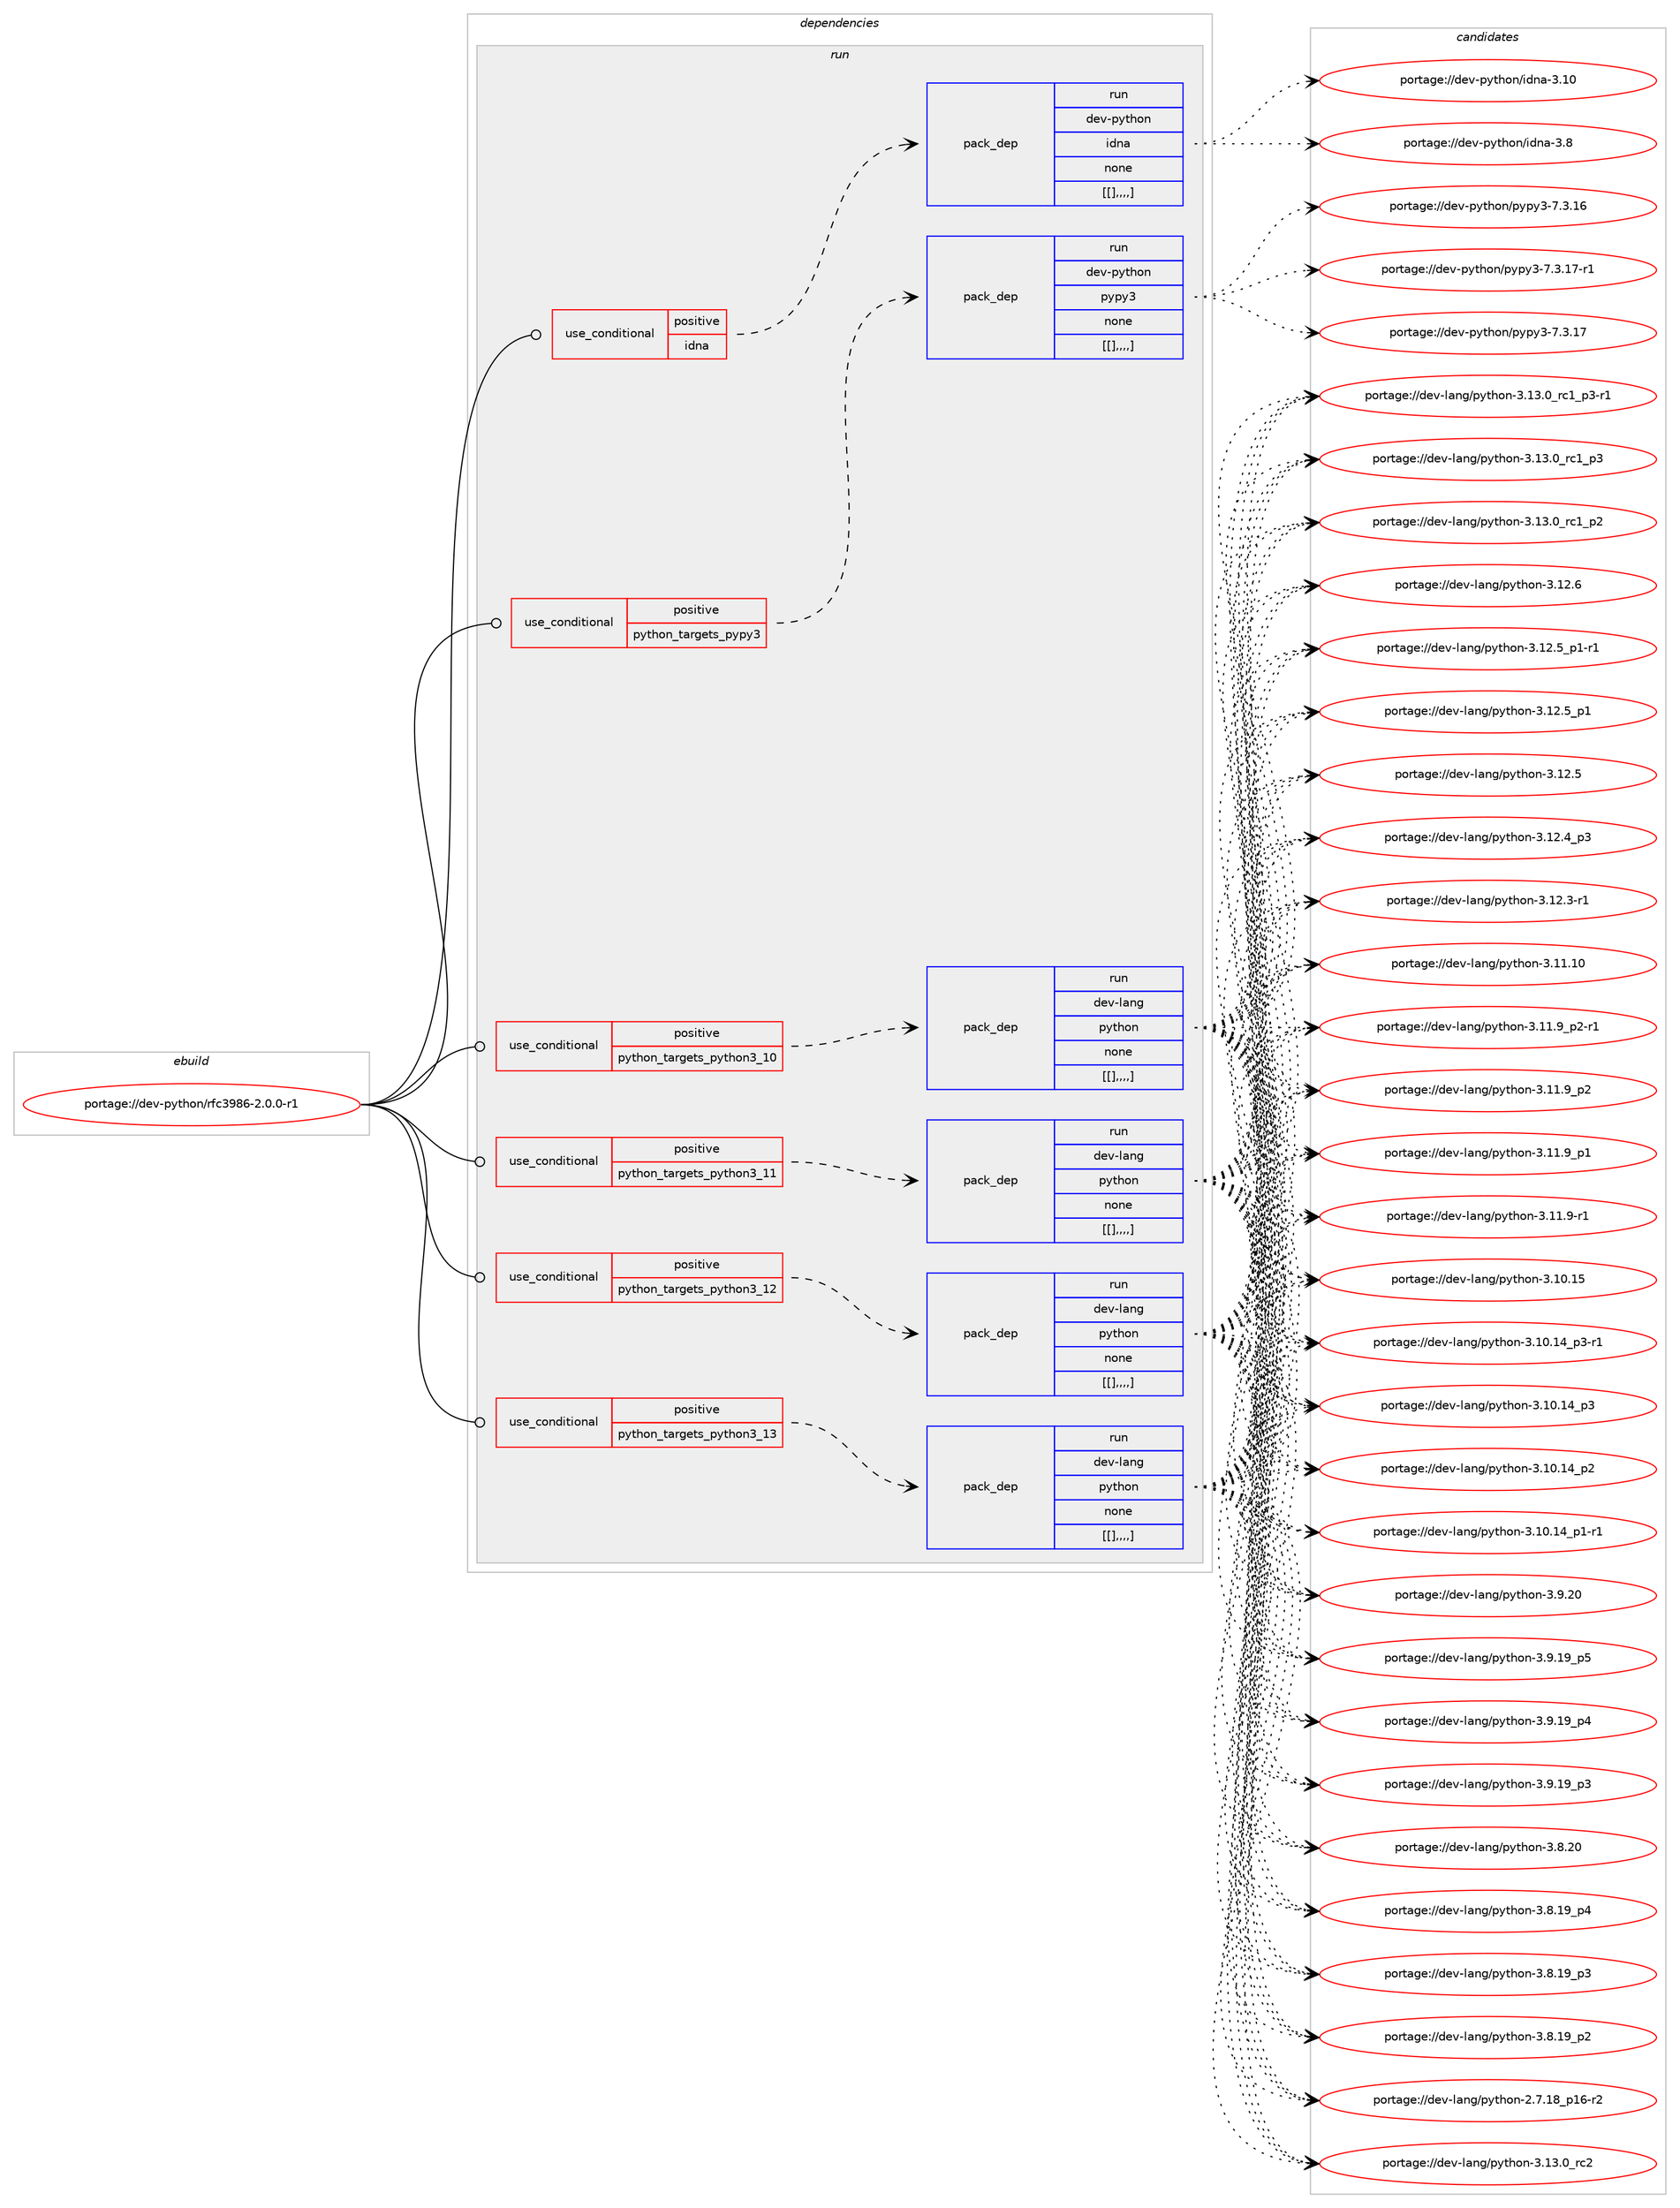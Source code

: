 digraph prolog {

# *************
# Graph options
# *************

newrank=true;
concentrate=true;
compound=true;
graph [rankdir=LR,fontname=Helvetica,fontsize=10,ranksep=1.5];#, ranksep=2.5, nodesep=0.2];
edge  [arrowhead=vee];
node  [fontname=Helvetica,fontsize=10];

# **********
# The ebuild
# **********

subgraph cluster_leftcol {
color=gray;
label=<<i>ebuild</i>>;
id [label="portage://dev-python/rfc3986-2.0.0-r1", color=red, width=4, href="../dev-python/rfc3986-2.0.0-r1.svg"];
}

# ****************
# The dependencies
# ****************

subgraph cluster_midcol {
color=gray;
label=<<i>dependencies</i>>;
subgraph cluster_compile {
fillcolor="#eeeeee";
style=filled;
label=<<i>compile</i>>;
}
subgraph cluster_compileandrun {
fillcolor="#eeeeee";
style=filled;
label=<<i>compile and run</i>>;
}
subgraph cluster_run {
fillcolor="#eeeeee";
style=filled;
label=<<i>run</i>>;
subgraph cond40155 {
dependency164366 [label=<<TABLE BORDER="0" CELLBORDER="1" CELLSPACING="0" CELLPADDING="4"><TR><TD ROWSPAN="3" CELLPADDING="10">use_conditional</TD></TR><TR><TD>positive</TD></TR><TR><TD>idna</TD></TR></TABLE>>, shape=none, color=red];
subgraph pack122950 {
dependency164367 [label=<<TABLE BORDER="0" CELLBORDER="1" CELLSPACING="0" CELLPADDING="4" WIDTH="220"><TR><TD ROWSPAN="6" CELLPADDING="30">pack_dep</TD></TR><TR><TD WIDTH="110">run</TD></TR><TR><TD>dev-python</TD></TR><TR><TD>idna</TD></TR><TR><TD>none</TD></TR><TR><TD>[[],,,,]</TD></TR></TABLE>>, shape=none, color=blue];
}
dependency164366:e -> dependency164367:w [weight=20,style="dashed",arrowhead="vee"];
}
id:e -> dependency164366:w [weight=20,style="solid",arrowhead="odot"];
subgraph cond40156 {
dependency164368 [label=<<TABLE BORDER="0" CELLBORDER="1" CELLSPACING="0" CELLPADDING="4"><TR><TD ROWSPAN="3" CELLPADDING="10">use_conditional</TD></TR><TR><TD>positive</TD></TR><TR><TD>python_targets_pypy3</TD></TR></TABLE>>, shape=none, color=red];
subgraph pack122951 {
dependency164369 [label=<<TABLE BORDER="0" CELLBORDER="1" CELLSPACING="0" CELLPADDING="4" WIDTH="220"><TR><TD ROWSPAN="6" CELLPADDING="30">pack_dep</TD></TR><TR><TD WIDTH="110">run</TD></TR><TR><TD>dev-python</TD></TR><TR><TD>pypy3</TD></TR><TR><TD>none</TD></TR><TR><TD>[[],,,,]</TD></TR></TABLE>>, shape=none, color=blue];
}
dependency164368:e -> dependency164369:w [weight=20,style="dashed",arrowhead="vee"];
}
id:e -> dependency164368:w [weight=20,style="solid",arrowhead="odot"];
subgraph cond40157 {
dependency164370 [label=<<TABLE BORDER="0" CELLBORDER="1" CELLSPACING="0" CELLPADDING="4"><TR><TD ROWSPAN="3" CELLPADDING="10">use_conditional</TD></TR><TR><TD>positive</TD></TR><TR><TD>python_targets_python3_10</TD></TR></TABLE>>, shape=none, color=red];
subgraph pack122952 {
dependency164371 [label=<<TABLE BORDER="0" CELLBORDER="1" CELLSPACING="0" CELLPADDING="4" WIDTH="220"><TR><TD ROWSPAN="6" CELLPADDING="30">pack_dep</TD></TR><TR><TD WIDTH="110">run</TD></TR><TR><TD>dev-lang</TD></TR><TR><TD>python</TD></TR><TR><TD>none</TD></TR><TR><TD>[[],,,,]</TD></TR></TABLE>>, shape=none, color=blue];
}
dependency164370:e -> dependency164371:w [weight=20,style="dashed",arrowhead="vee"];
}
id:e -> dependency164370:w [weight=20,style="solid",arrowhead="odot"];
subgraph cond40158 {
dependency164372 [label=<<TABLE BORDER="0" CELLBORDER="1" CELLSPACING="0" CELLPADDING="4"><TR><TD ROWSPAN="3" CELLPADDING="10">use_conditional</TD></TR><TR><TD>positive</TD></TR><TR><TD>python_targets_python3_11</TD></TR></TABLE>>, shape=none, color=red];
subgraph pack122953 {
dependency164373 [label=<<TABLE BORDER="0" CELLBORDER="1" CELLSPACING="0" CELLPADDING="4" WIDTH="220"><TR><TD ROWSPAN="6" CELLPADDING="30">pack_dep</TD></TR><TR><TD WIDTH="110">run</TD></TR><TR><TD>dev-lang</TD></TR><TR><TD>python</TD></TR><TR><TD>none</TD></TR><TR><TD>[[],,,,]</TD></TR></TABLE>>, shape=none, color=blue];
}
dependency164372:e -> dependency164373:w [weight=20,style="dashed",arrowhead="vee"];
}
id:e -> dependency164372:w [weight=20,style="solid",arrowhead="odot"];
subgraph cond40159 {
dependency164374 [label=<<TABLE BORDER="0" CELLBORDER="1" CELLSPACING="0" CELLPADDING="4"><TR><TD ROWSPAN="3" CELLPADDING="10">use_conditional</TD></TR><TR><TD>positive</TD></TR><TR><TD>python_targets_python3_12</TD></TR></TABLE>>, shape=none, color=red];
subgraph pack122954 {
dependency164375 [label=<<TABLE BORDER="0" CELLBORDER="1" CELLSPACING="0" CELLPADDING="4" WIDTH="220"><TR><TD ROWSPAN="6" CELLPADDING="30">pack_dep</TD></TR><TR><TD WIDTH="110">run</TD></TR><TR><TD>dev-lang</TD></TR><TR><TD>python</TD></TR><TR><TD>none</TD></TR><TR><TD>[[],,,,]</TD></TR></TABLE>>, shape=none, color=blue];
}
dependency164374:e -> dependency164375:w [weight=20,style="dashed",arrowhead="vee"];
}
id:e -> dependency164374:w [weight=20,style="solid",arrowhead="odot"];
subgraph cond40160 {
dependency164376 [label=<<TABLE BORDER="0" CELLBORDER="1" CELLSPACING="0" CELLPADDING="4"><TR><TD ROWSPAN="3" CELLPADDING="10">use_conditional</TD></TR><TR><TD>positive</TD></TR><TR><TD>python_targets_python3_13</TD></TR></TABLE>>, shape=none, color=red];
subgraph pack122955 {
dependency164377 [label=<<TABLE BORDER="0" CELLBORDER="1" CELLSPACING="0" CELLPADDING="4" WIDTH="220"><TR><TD ROWSPAN="6" CELLPADDING="30">pack_dep</TD></TR><TR><TD WIDTH="110">run</TD></TR><TR><TD>dev-lang</TD></TR><TR><TD>python</TD></TR><TR><TD>none</TD></TR><TR><TD>[[],,,,]</TD></TR></TABLE>>, shape=none, color=blue];
}
dependency164376:e -> dependency164377:w [weight=20,style="dashed",arrowhead="vee"];
}
id:e -> dependency164376:w [weight=20,style="solid",arrowhead="odot"];
}
}

# **************
# The candidates
# **************

subgraph cluster_choices {
rank=same;
color=gray;
label=<<i>candidates</i>>;

subgraph choice122950 {
color=black;
nodesep=1;
choice1001011184511212111610411111047105100110974551464948 [label="portage://dev-python/idna-3.10", color=red, width=4,href="../dev-python/idna-3.10.svg"];
choice10010111845112121116104111110471051001109745514656 [label="portage://dev-python/idna-3.8", color=red, width=4,href="../dev-python/idna-3.8.svg"];
dependency164367:e -> choice1001011184511212111610411111047105100110974551464948:w [style=dotted,weight="100"];
dependency164367:e -> choice10010111845112121116104111110471051001109745514656:w [style=dotted,weight="100"];
}
subgraph choice122951 {
color=black;
nodesep=1;
choice100101118451121211161041111104711212111212151455546514649554511449 [label="portage://dev-python/pypy3-7.3.17-r1", color=red, width=4,href="../dev-python/pypy3-7.3.17-r1.svg"];
choice10010111845112121116104111110471121211121215145554651464955 [label="portage://dev-python/pypy3-7.3.17", color=red, width=4,href="../dev-python/pypy3-7.3.17.svg"];
choice10010111845112121116104111110471121211121215145554651464954 [label="portage://dev-python/pypy3-7.3.16", color=red, width=4,href="../dev-python/pypy3-7.3.16.svg"];
dependency164369:e -> choice100101118451121211161041111104711212111212151455546514649554511449:w [style=dotted,weight="100"];
dependency164369:e -> choice10010111845112121116104111110471121211121215145554651464955:w [style=dotted,weight="100"];
dependency164369:e -> choice10010111845112121116104111110471121211121215145554651464954:w [style=dotted,weight="100"];
}
subgraph choice122952 {
color=black;
nodesep=1;
choice10010111845108971101034711212111610411111045514649514648951149950 [label="portage://dev-lang/python-3.13.0_rc2", color=red, width=4,href="../dev-lang/python-3.13.0_rc2.svg"];
choice1001011184510897110103471121211161041111104551464951464895114994995112514511449 [label="portage://dev-lang/python-3.13.0_rc1_p3-r1", color=red, width=4,href="../dev-lang/python-3.13.0_rc1_p3-r1.svg"];
choice100101118451089711010347112121116104111110455146495146489511499499511251 [label="portage://dev-lang/python-3.13.0_rc1_p3", color=red, width=4,href="../dev-lang/python-3.13.0_rc1_p3.svg"];
choice100101118451089711010347112121116104111110455146495146489511499499511250 [label="portage://dev-lang/python-3.13.0_rc1_p2", color=red, width=4,href="../dev-lang/python-3.13.0_rc1_p2.svg"];
choice10010111845108971101034711212111610411111045514649504654 [label="portage://dev-lang/python-3.12.6", color=red, width=4,href="../dev-lang/python-3.12.6.svg"];
choice1001011184510897110103471121211161041111104551464950465395112494511449 [label="portage://dev-lang/python-3.12.5_p1-r1", color=red, width=4,href="../dev-lang/python-3.12.5_p1-r1.svg"];
choice100101118451089711010347112121116104111110455146495046539511249 [label="portage://dev-lang/python-3.12.5_p1", color=red, width=4,href="../dev-lang/python-3.12.5_p1.svg"];
choice10010111845108971101034711212111610411111045514649504653 [label="portage://dev-lang/python-3.12.5", color=red, width=4,href="../dev-lang/python-3.12.5.svg"];
choice100101118451089711010347112121116104111110455146495046529511251 [label="portage://dev-lang/python-3.12.4_p3", color=red, width=4,href="../dev-lang/python-3.12.4_p3.svg"];
choice100101118451089711010347112121116104111110455146495046514511449 [label="portage://dev-lang/python-3.12.3-r1", color=red, width=4,href="../dev-lang/python-3.12.3-r1.svg"];
choice1001011184510897110103471121211161041111104551464949464948 [label="portage://dev-lang/python-3.11.10", color=red, width=4,href="../dev-lang/python-3.11.10.svg"];
choice1001011184510897110103471121211161041111104551464949465795112504511449 [label="portage://dev-lang/python-3.11.9_p2-r1", color=red, width=4,href="../dev-lang/python-3.11.9_p2-r1.svg"];
choice100101118451089711010347112121116104111110455146494946579511250 [label="portage://dev-lang/python-3.11.9_p2", color=red, width=4,href="../dev-lang/python-3.11.9_p2.svg"];
choice100101118451089711010347112121116104111110455146494946579511249 [label="portage://dev-lang/python-3.11.9_p1", color=red, width=4,href="../dev-lang/python-3.11.9_p1.svg"];
choice100101118451089711010347112121116104111110455146494946574511449 [label="portage://dev-lang/python-3.11.9-r1", color=red, width=4,href="../dev-lang/python-3.11.9-r1.svg"];
choice1001011184510897110103471121211161041111104551464948464953 [label="portage://dev-lang/python-3.10.15", color=red, width=4,href="../dev-lang/python-3.10.15.svg"];
choice100101118451089711010347112121116104111110455146494846495295112514511449 [label="portage://dev-lang/python-3.10.14_p3-r1", color=red, width=4,href="../dev-lang/python-3.10.14_p3-r1.svg"];
choice10010111845108971101034711212111610411111045514649484649529511251 [label="portage://dev-lang/python-3.10.14_p3", color=red, width=4,href="../dev-lang/python-3.10.14_p3.svg"];
choice10010111845108971101034711212111610411111045514649484649529511250 [label="portage://dev-lang/python-3.10.14_p2", color=red, width=4,href="../dev-lang/python-3.10.14_p2.svg"];
choice100101118451089711010347112121116104111110455146494846495295112494511449 [label="portage://dev-lang/python-3.10.14_p1-r1", color=red, width=4,href="../dev-lang/python-3.10.14_p1-r1.svg"];
choice10010111845108971101034711212111610411111045514657465048 [label="portage://dev-lang/python-3.9.20", color=red, width=4,href="../dev-lang/python-3.9.20.svg"];
choice100101118451089711010347112121116104111110455146574649579511253 [label="portage://dev-lang/python-3.9.19_p5", color=red, width=4,href="../dev-lang/python-3.9.19_p5.svg"];
choice100101118451089711010347112121116104111110455146574649579511252 [label="portage://dev-lang/python-3.9.19_p4", color=red, width=4,href="../dev-lang/python-3.9.19_p4.svg"];
choice100101118451089711010347112121116104111110455146574649579511251 [label="portage://dev-lang/python-3.9.19_p3", color=red, width=4,href="../dev-lang/python-3.9.19_p3.svg"];
choice10010111845108971101034711212111610411111045514656465048 [label="portage://dev-lang/python-3.8.20", color=red, width=4,href="../dev-lang/python-3.8.20.svg"];
choice100101118451089711010347112121116104111110455146564649579511252 [label="portage://dev-lang/python-3.8.19_p4", color=red, width=4,href="../dev-lang/python-3.8.19_p4.svg"];
choice100101118451089711010347112121116104111110455146564649579511251 [label="portage://dev-lang/python-3.8.19_p3", color=red, width=4,href="../dev-lang/python-3.8.19_p3.svg"];
choice100101118451089711010347112121116104111110455146564649579511250 [label="portage://dev-lang/python-3.8.19_p2", color=red, width=4,href="../dev-lang/python-3.8.19_p2.svg"];
choice100101118451089711010347112121116104111110455046554649569511249544511450 [label="portage://dev-lang/python-2.7.18_p16-r2", color=red, width=4,href="../dev-lang/python-2.7.18_p16-r2.svg"];
dependency164371:e -> choice10010111845108971101034711212111610411111045514649514648951149950:w [style=dotted,weight="100"];
dependency164371:e -> choice1001011184510897110103471121211161041111104551464951464895114994995112514511449:w [style=dotted,weight="100"];
dependency164371:e -> choice100101118451089711010347112121116104111110455146495146489511499499511251:w [style=dotted,weight="100"];
dependency164371:e -> choice100101118451089711010347112121116104111110455146495146489511499499511250:w [style=dotted,weight="100"];
dependency164371:e -> choice10010111845108971101034711212111610411111045514649504654:w [style=dotted,weight="100"];
dependency164371:e -> choice1001011184510897110103471121211161041111104551464950465395112494511449:w [style=dotted,weight="100"];
dependency164371:e -> choice100101118451089711010347112121116104111110455146495046539511249:w [style=dotted,weight="100"];
dependency164371:e -> choice10010111845108971101034711212111610411111045514649504653:w [style=dotted,weight="100"];
dependency164371:e -> choice100101118451089711010347112121116104111110455146495046529511251:w [style=dotted,weight="100"];
dependency164371:e -> choice100101118451089711010347112121116104111110455146495046514511449:w [style=dotted,weight="100"];
dependency164371:e -> choice1001011184510897110103471121211161041111104551464949464948:w [style=dotted,weight="100"];
dependency164371:e -> choice1001011184510897110103471121211161041111104551464949465795112504511449:w [style=dotted,weight="100"];
dependency164371:e -> choice100101118451089711010347112121116104111110455146494946579511250:w [style=dotted,weight="100"];
dependency164371:e -> choice100101118451089711010347112121116104111110455146494946579511249:w [style=dotted,weight="100"];
dependency164371:e -> choice100101118451089711010347112121116104111110455146494946574511449:w [style=dotted,weight="100"];
dependency164371:e -> choice1001011184510897110103471121211161041111104551464948464953:w [style=dotted,weight="100"];
dependency164371:e -> choice100101118451089711010347112121116104111110455146494846495295112514511449:w [style=dotted,weight="100"];
dependency164371:e -> choice10010111845108971101034711212111610411111045514649484649529511251:w [style=dotted,weight="100"];
dependency164371:e -> choice10010111845108971101034711212111610411111045514649484649529511250:w [style=dotted,weight="100"];
dependency164371:e -> choice100101118451089711010347112121116104111110455146494846495295112494511449:w [style=dotted,weight="100"];
dependency164371:e -> choice10010111845108971101034711212111610411111045514657465048:w [style=dotted,weight="100"];
dependency164371:e -> choice100101118451089711010347112121116104111110455146574649579511253:w [style=dotted,weight="100"];
dependency164371:e -> choice100101118451089711010347112121116104111110455146574649579511252:w [style=dotted,weight="100"];
dependency164371:e -> choice100101118451089711010347112121116104111110455146574649579511251:w [style=dotted,weight="100"];
dependency164371:e -> choice10010111845108971101034711212111610411111045514656465048:w [style=dotted,weight="100"];
dependency164371:e -> choice100101118451089711010347112121116104111110455146564649579511252:w [style=dotted,weight="100"];
dependency164371:e -> choice100101118451089711010347112121116104111110455146564649579511251:w [style=dotted,weight="100"];
dependency164371:e -> choice100101118451089711010347112121116104111110455146564649579511250:w [style=dotted,weight="100"];
dependency164371:e -> choice100101118451089711010347112121116104111110455046554649569511249544511450:w [style=dotted,weight="100"];
}
subgraph choice122953 {
color=black;
nodesep=1;
choice10010111845108971101034711212111610411111045514649514648951149950 [label="portage://dev-lang/python-3.13.0_rc2", color=red, width=4,href="../dev-lang/python-3.13.0_rc2.svg"];
choice1001011184510897110103471121211161041111104551464951464895114994995112514511449 [label="portage://dev-lang/python-3.13.0_rc1_p3-r1", color=red, width=4,href="../dev-lang/python-3.13.0_rc1_p3-r1.svg"];
choice100101118451089711010347112121116104111110455146495146489511499499511251 [label="portage://dev-lang/python-3.13.0_rc1_p3", color=red, width=4,href="../dev-lang/python-3.13.0_rc1_p3.svg"];
choice100101118451089711010347112121116104111110455146495146489511499499511250 [label="portage://dev-lang/python-3.13.0_rc1_p2", color=red, width=4,href="../dev-lang/python-3.13.0_rc1_p2.svg"];
choice10010111845108971101034711212111610411111045514649504654 [label="portage://dev-lang/python-3.12.6", color=red, width=4,href="../dev-lang/python-3.12.6.svg"];
choice1001011184510897110103471121211161041111104551464950465395112494511449 [label="portage://dev-lang/python-3.12.5_p1-r1", color=red, width=4,href="../dev-lang/python-3.12.5_p1-r1.svg"];
choice100101118451089711010347112121116104111110455146495046539511249 [label="portage://dev-lang/python-3.12.5_p1", color=red, width=4,href="../dev-lang/python-3.12.5_p1.svg"];
choice10010111845108971101034711212111610411111045514649504653 [label="portage://dev-lang/python-3.12.5", color=red, width=4,href="../dev-lang/python-3.12.5.svg"];
choice100101118451089711010347112121116104111110455146495046529511251 [label="portage://dev-lang/python-3.12.4_p3", color=red, width=4,href="../dev-lang/python-3.12.4_p3.svg"];
choice100101118451089711010347112121116104111110455146495046514511449 [label="portage://dev-lang/python-3.12.3-r1", color=red, width=4,href="../dev-lang/python-3.12.3-r1.svg"];
choice1001011184510897110103471121211161041111104551464949464948 [label="portage://dev-lang/python-3.11.10", color=red, width=4,href="../dev-lang/python-3.11.10.svg"];
choice1001011184510897110103471121211161041111104551464949465795112504511449 [label="portage://dev-lang/python-3.11.9_p2-r1", color=red, width=4,href="../dev-lang/python-3.11.9_p2-r1.svg"];
choice100101118451089711010347112121116104111110455146494946579511250 [label="portage://dev-lang/python-3.11.9_p2", color=red, width=4,href="../dev-lang/python-3.11.9_p2.svg"];
choice100101118451089711010347112121116104111110455146494946579511249 [label="portage://dev-lang/python-3.11.9_p1", color=red, width=4,href="../dev-lang/python-3.11.9_p1.svg"];
choice100101118451089711010347112121116104111110455146494946574511449 [label="portage://dev-lang/python-3.11.9-r1", color=red, width=4,href="../dev-lang/python-3.11.9-r1.svg"];
choice1001011184510897110103471121211161041111104551464948464953 [label="portage://dev-lang/python-3.10.15", color=red, width=4,href="../dev-lang/python-3.10.15.svg"];
choice100101118451089711010347112121116104111110455146494846495295112514511449 [label="portage://dev-lang/python-3.10.14_p3-r1", color=red, width=4,href="../dev-lang/python-3.10.14_p3-r1.svg"];
choice10010111845108971101034711212111610411111045514649484649529511251 [label="portage://dev-lang/python-3.10.14_p3", color=red, width=4,href="../dev-lang/python-3.10.14_p3.svg"];
choice10010111845108971101034711212111610411111045514649484649529511250 [label="portage://dev-lang/python-3.10.14_p2", color=red, width=4,href="../dev-lang/python-3.10.14_p2.svg"];
choice100101118451089711010347112121116104111110455146494846495295112494511449 [label="portage://dev-lang/python-3.10.14_p1-r1", color=red, width=4,href="../dev-lang/python-3.10.14_p1-r1.svg"];
choice10010111845108971101034711212111610411111045514657465048 [label="portage://dev-lang/python-3.9.20", color=red, width=4,href="../dev-lang/python-3.9.20.svg"];
choice100101118451089711010347112121116104111110455146574649579511253 [label="portage://dev-lang/python-3.9.19_p5", color=red, width=4,href="../dev-lang/python-3.9.19_p5.svg"];
choice100101118451089711010347112121116104111110455146574649579511252 [label="portage://dev-lang/python-3.9.19_p4", color=red, width=4,href="../dev-lang/python-3.9.19_p4.svg"];
choice100101118451089711010347112121116104111110455146574649579511251 [label="portage://dev-lang/python-3.9.19_p3", color=red, width=4,href="../dev-lang/python-3.9.19_p3.svg"];
choice10010111845108971101034711212111610411111045514656465048 [label="portage://dev-lang/python-3.8.20", color=red, width=4,href="../dev-lang/python-3.8.20.svg"];
choice100101118451089711010347112121116104111110455146564649579511252 [label="portage://dev-lang/python-3.8.19_p4", color=red, width=4,href="../dev-lang/python-3.8.19_p4.svg"];
choice100101118451089711010347112121116104111110455146564649579511251 [label="portage://dev-lang/python-3.8.19_p3", color=red, width=4,href="../dev-lang/python-3.8.19_p3.svg"];
choice100101118451089711010347112121116104111110455146564649579511250 [label="portage://dev-lang/python-3.8.19_p2", color=red, width=4,href="../dev-lang/python-3.8.19_p2.svg"];
choice100101118451089711010347112121116104111110455046554649569511249544511450 [label="portage://dev-lang/python-2.7.18_p16-r2", color=red, width=4,href="../dev-lang/python-2.7.18_p16-r2.svg"];
dependency164373:e -> choice10010111845108971101034711212111610411111045514649514648951149950:w [style=dotted,weight="100"];
dependency164373:e -> choice1001011184510897110103471121211161041111104551464951464895114994995112514511449:w [style=dotted,weight="100"];
dependency164373:e -> choice100101118451089711010347112121116104111110455146495146489511499499511251:w [style=dotted,weight="100"];
dependency164373:e -> choice100101118451089711010347112121116104111110455146495146489511499499511250:w [style=dotted,weight="100"];
dependency164373:e -> choice10010111845108971101034711212111610411111045514649504654:w [style=dotted,weight="100"];
dependency164373:e -> choice1001011184510897110103471121211161041111104551464950465395112494511449:w [style=dotted,weight="100"];
dependency164373:e -> choice100101118451089711010347112121116104111110455146495046539511249:w [style=dotted,weight="100"];
dependency164373:e -> choice10010111845108971101034711212111610411111045514649504653:w [style=dotted,weight="100"];
dependency164373:e -> choice100101118451089711010347112121116104111110455146495046529511251:w [style=dotted,weight="100"];
dependency164373:e -> choice100101118451089711010347112121116104111110455146495046514511449:w [style=dotted,weight="100"];
dependency164373:e -> choice1001011184510897110103471121211161041111104551464949464948:w [style=dotted,weight="100"];
dependency164373:e -> choice1001011184510897110103471121211161041111104551464949465795112504511449:w [style=dotted,weight="100"];
dependency164373:e -> choice100101118451089711010347112121116104111110455146494946579511250:w [style=dotted,weight="100"];
dependency164373:e -> choice100101118451089711010347112121116104111110455146494946579511249:w [style=dotted,weight="100"];
dependency164373:e -> choice100101118451089711010347112121116104111110455146494946574511449:w [style=dotted,weight="100"];
dependency164373:e -> choice1001011184510897110103471121211161041111104551464948464953:w [style=dotted,weight="100"];
dependency164373:e -> choice100101118451089711010347112121116104111110455146494846495295112514511449:w [style=dotted,weight="100"];
dependency164373:e -> choice10010111845108971101034711212111610411111045514649484649529511251:w [style=dotted,weight="100"];
dependency164373:e -> choice10010111845108971101034711212111610411111045514649484649529511250:w [style=dotted,weight="100"];
dependency164373:e -> choice100101118451089711010347112121116104111110455146494846495295112494511449:w [style=dotted,weight="100"];
dependency164373:e -> choice10010111845108971101034711212111610411111045514657465048:w [style=dotted,weight="100"];
dependency164373:e -> choice100101118451089711010347112121116104111110455146574649579511253:w [style=dotted,weight="100"];
dependency164373:e -> choice100101118451089711010347112121116104111110455146574649579511252:w [style=dotted,weight="100"];
dependency164373:e -> choice100101118451089711010347112121116104111110455146574649579511251:w [style=dotted,weight="100"];
dependency164373:e -> choice10010111845108971101034711212111610411111045514656465048:w [style=dotted,weight="100"];
dependency164373:e -> choice100101118451089711010347112121116104111110455146564649579511252:w [style=dotted,weight="100"];
dependency164373:e -> choice100101118451089711010347112121116104111110455146564649579511251:w [style=dotted,weight="100"];
dependency164373:e -> choice100101118451089711010347112121116104111110455146564649579511250:w [style=dotted,weight="100"];
dependency164373:e -> choice100101118451089711010347112121116104111110455046554649569511249544511450:w [style=dotted,weight="100"];
}
subgraph choice122954 {
color=black;
nodesep=1;
choice10010111845108971101034711212111610411111045514649514648951149950 [label="portage://dev-lang/python-3.13.0_rc2", color=red, width=4,href="../dev-lang/python-3.13.0_rc2.svg"];
choice1001011184510897110103471121211161041111104551464951464895114994995112514511449 [label="portage://dev-lang/python-3.13.0_rc1_p3-r1", color=red, width=4,href="../dev-lang/python-3.13.0_rc1_p3-r1.svg"];
choice100101118451089711010347112121116104111110455146495146489511499499511251 [label="portage://dev-lang/python-3.13.0_rc1_p3", color=red, width=4,href="../dev-lang/python-3.13.0_rc1_p3.svg"];
choice100101118451089711010347112121116104111110455146495146489511499499511250 [label="portage://dev-lang/python-3.13.0_rc1_p2", color=red, width=4,href="../dev-lang/python-3.13.0_rc1_p2.svg"];
choice10010111845108971101034711212111610411111045514649504654 [label="portage://dev-lang/python-3.12.6", color=red, width=4,href="../dev-lang/python-3.12.6.svg"];
choice1001011184510897110103471121211161041111104551464950465395112494511449 [label="portage://dev-lang/python-3.12.5_p1-r1", color=red, width=4,href="../dev-lang/python-3.12.5_p1-r1.svg"];
choice100101118451089711010347112121116104111110455146495046539511249 [label="portage://dev-lang/python-3.12.5_p1", color=red, width=4,href="../dev-lang/python-3.12.5_p1.svg"];
choice10010111845108971101034711212111610411111045514649504653 [label="portage://dev-lang/python-3.12.5", color=red, width=4,href="../dev-lang/python-3.12.5.svg"];
choice100101118451089711010347112121116104111110455146495046529511251 [label="portage://dev-lang/python-3.12.4_p3", color=red, width=4,href="../dev-lang/python-3.12.4_p3.svg"];
choice100101118451089711010347112121116104111110455146495046514511449 [label="portage://dev-lang/python-3.12.3-r1", color=red, width=4,href="../dev-lang/python-3.12.3-r1.svg"];
choice1001011184510897110103471121211161041111104551464949464948 [label="portage://dev-lang/python-3.11.10", color=red, width=4,href="../dev-lang/python-3.11.10.svg"];
choice1001011184510897110103471121211161041111104551464949465795112504511449 [label="portage://dev-lang/python-3.11.9_p2-r1", color=red, width=4,href="../dev-lang/python-3.11.9_p2-r1.svg"];
choice100101118451089711010347112121116104111110455146494946579511250 [label="portage://dev-lang/python-3.11.9_p2", color=red, width=4,href="../dev-lang/python-3.11.9_p2.svg"];
choice100101118451089711010347112121116104111110455146494946579511249 [label="portage://dev-lang/python-3.11.9_p1", color=red, width=4,href="../dev-lang/python-3.11.9_p1.svg"];
choice100101118451089711010347112121116104111110455146494946574511449 [label="portage://dev-lang/python-3.11.9-r1", color=red, width=4,href="../dev-lang/python-3.11.9-r1.svg"];
choice1001011184510897110103471121211161041111104551464948464953 [label="portage://dev-lang/python-3.10.15", color=red, width=4,href="../dev-lang/python-3.10.15.svg"];
choice100101118451089711010347112121116104111110455146494846495295112514511449 [label="portage://dev-lang/python-3.10.14_p3-r1", color=red, width=4,href="../dev-lang/python-3.10.14_p3-r1.svg"];
choice10010111845108971101034711212111610411111045514649484649529511251 [label="portage://dev-lang/python-3.10.14_p3", color=red, width=4,href="../dev-lang/python-3.10.14_p3.svg"];
choice10010111845108971101034711212111610411111045514649484649529511250 [label="portage://dev-lang/python-3.10.14_p2", color=red, width=4,href="../dev-lang/python-3.10.14_p2.svg"];
choice100101118451089711010347112121116104111110455146494846495295112494511449 [label="portage://dev-lang/python-3.10.14_p1-r1", color=red, width=4,href="../dev-lang/python-3.10.14_p1-r1.svg"];
choice10010111845108971101034711212111610411111045514657465048 [label="portage://dev-lang/python-3.9.20", color=red, width=4,href="../dev-lang/python-3.9.20.svg"];
choice100101118451089711010347112121116104111110455146574649579511253 [label="portage://dev-lang/python-3.9.19_p5", color=red, width=4,href="../dev-lang/python-3.9.19_p5.svg"];
choice100101118451089711010347112121116104111110455146574649579511252 [label="portage://dev-lang/python-3.9.19_p4", color=red, width=4,href="../dev-lang/python-3.9.19_p4.svg"];
choice100101118451089711010347112121116104111110455146574649579511251 [label="portage://dev-lang/python-3.9.19_p3", color=red, width=4,href="../dev-lang/python-3.9.19_p3.svg"];
choice10010111845108971101034711212111610411111045514656465048 [label="portage://dev-lang/python-3.8.20", color=red, width=4,href="../dev-lang/python-3.8.20.svg"];
choice100101118451089711010347112121116104111110455146564649579511252 [label="portage://dev-lang/python-3.8.19_p4", color=red, width=4,href="../dev-lang/python-3.8.19_p4.svg"];
choice100101118451089711010347112121116104111110455146564649579511251 [label="portage://dev-lang/python-3.8.19_p3", color=red, width=4,href="../dev-lang/python-3.8.19_p3.svg"];
choice100101118451089711010347112121116104111110455146564649579511250 [label="portage://dev-lang/python-3.8.19_p2", color=red, width=4,href="../dev-lang/python-3.8.19_p2.svg"];
choice100101118451089711010347112121116104111110455046554649569511249544511450 [label="portage://dev-lang/python-2.7.18_p16-r2", color=red, width=4,href="../dev-lang/python-2.7.18_p16-r2.svg"];
dependency164375:e -> choice10010111845108971101034711212111610411111045514649514648951149950:w [style=dotted,weight="100"];
dependency164375:e -> choice1001011184510897110103471121211161041111104551464951464895114994995112514511449:w [style=dotted,weight="100"];
dependency164375:e -> choice100101118451089711010347112121116104111110455146495146489511499499511251:w [style=dotted,weight="100"];
dependency164375:e -> choice100101118451089711010347112121116104111110455146495146489511499499511250:w [style=dotted,weight="100"];
dependency164375:e -> choice10010111845108971101034711212111610411111045514649504654:w [style=dotted,weight="100"];
dependency164375:e -> choice1001011184510897110103471121211161041111104551464950465395112494511449:w [style=dotted,weight="100"];
dependency164375:e -> choice100101118451089711010347112121116104111110455146495046539511249:w [style=dotted,weight="100"];
dependency164375:e -> choice10010111845108971101034711212111610411111045514649504653:w [style=dotted,weight="100"];
dependency164375:e -> choice100101118451089711010347112121116104111110455146495046529511251:w [style=dotted,weight="100"];
dependency164375:e -> choice100101118451089711010347112121116104111110455146495046514511449:w [style=dotted,weight="100"];
dependency164375:e -> choice1001011184510897110103471121211161041111104551464949464948:w [style=dotted,weight="100"];
dependency164375:e -> choice1001011184510897110103471121211161041111104551464949465795112504511449:w [style=dotted,weight="100"];
dependency164375:e -> choice100101118451089711010347112121116104111110455146494946579511250:w [style=dotted,weight="100"];
dependency164375:e -> choice100101118451089711010347112121116104111110455146494946579511249:w [style=dotted,weight="100"];
dependency164375:e -> choice100101118451089711010347112121116104111110455146494946574511449:w [style=dotted,weight="100"];
dependency164375:e -> choice1001011184510897110103471121211161041111104551464948464953:w [style=dotted,weight="100"];
dependency164375:e -> choice100101118451089711010347112121116104111110455146494846495295112514511449:w [style=dotted,weight="100"];
dependency164375:e -> choice10010111845108971101034711212111610411111045514649484649529511251:w [style=dotted,weight="100"];
dependency164375:e -> choice10010111845108971101034711212111610411111045514649484649529511250:w [style=dotted,weight="100"];
dependency164375:e -> choice100101118451089711010347112121116104111110455146494846495295112494511449:w [style=dotted,weight="100"];
dependency164375:e -> choice10010111845108971101034711212111610411111045514657465048:w [style=dotted,weight="100"];
dependency164375:e -> choice100101118451089711010347112121116104111110455146574649579511253:w [style=dotted,weight="100"];
dependency164375:e -> choice100101118451089711010347112121116104111110455146574649579511252:w [style=dotted,weight="100"];
dependency164375:e -> choice100101118451089711010347112121116104111110455146574649579511251:w [style=dotted,weight="100"];
dependency164375:e -> choice10010111845108971101034711212111610411111045514656465048:w [style=dotted,weight="100"];
dependency164375:e -> choice100101118451089711010347112121116104111110455146564649579511252:w [style=dotted,weight="100"];
dependency164375:e -> choice100101118451089711010347112121116104111110455146564649579511251:w [style=dotted,weight="100"];
dependency164375:e -> choice100101118451089711010347112121116104111110455146564649579511250:w [style=dotted,weight="100"];
dependency164375:e -> choice100101118451089711010347112121116104111110455046554649569511249544511450:w [style=dotted,weight="100"];
}
subgraph choice122955 {
color=black;
nodesep=1;
choice10010111845108971101034711212111610411111045514649514648951149950 [label="portage://dev-lang/python-3.13.0_rc2", color=red, width=4,href="../dev-lang/python-3.13.0_rc2.svg"];
choice1001011184510897110103471121211161041111104551464951464895114994995112514511449 [label="portage://dev-lang/python-3.13.0_rc1_p3-r1", color=red, width=4,href="../dev-lang/python-3.13.0_rc1_p3-r1.svg"];
choice100101118451089711010347112121116104111110455146495146489511499499511251 [label="portage://dev-lang/python-3.13.0_rc1_p3", color=red, width=4,href="../dev-lang/python-3.13.0_rc1_p3.svg"];
choice100101118451089711010347112121116104111110455146495146489511499499511250 [label="portage://dev-lang/python-3.13.0_rc1_p2", color=red, width=4,href="../dev-lang/python-3.13.0_rc1_p2.svg"];
choice10010111845108971101034711212111610411111045514649504654 [label="portage://dev-lang/python-3.12.6", color=red, width=4,href="../dev-lang/python-3.12.6.svg"];
choice1001011184510897110103471121211161041111104551464950465395112494511449 [label="portage://dev-lang/python-3.12.5_p1-r1", color=red, width=4,href="../dev-lang/python-3.12.5_p1-r1.svg"];
choice100101118451089711010347112121116104111110455146495046539511249 [label="portage://dev-lang/python-3.12.5_p1", color=red, width=4,href="../dev-lang/python-3.12.5_p1.svg"];
choice10010111845108971101034711212111610411111045514649504653 [label="portage://dev-lang/python-3.12.5", color=red, width=4,href="../dev-lang/python-3.12.5.svg"];
choice100101118451089711010347112121116104111110455146495046529511251 [label="portage://dev-lang/python-3.12.4_p3", color=red, width=4,href="../dev-lang/python-3.12.4_p3.svg"];
choice100101118451089711010347112121116104111110455146495046514511449 [label="portage://dev-lang/python-3.12.3-r1", color=red, width=4,href="../dev-lang/python-3.12.3-r1.svg"];
choice1001011184510897110103471121211161041111104551464949464948 [label="portage://dev-lang/python-3.11.10", color=red, width=4,href="../dev-lang/python-3.11.10.svg"];
choice1001011184510897110103471121211161041111104551464949465795112504511449 [label="portage://dev-lang/python-3.11.9_p2-r1", color=red, width=4,href="../dev-lang/python-3.11.9_p2-r1.svg"];
choice100101118451089711010347112121116104111110455146494946579511250 [label="portage://dev-lang/python-3.11.9_p2", color=red, width=4,href="../dev-lang/python-3.11.9_p2.svg"];
choice100101118451089711010347112121116104111110455146494946579511249 [label="portage://dev-lang/python-3.11.9_p1", color=red, width=4,href="../dev-lang/python-3.11.9_p1.svg"];
choice100101118451089711010347112121116104111110455146494946574511449 [label="portage://dev-lang/python-3.11.9-r1", color=red, width=4,href="../dev-lang/python-3.11.9-r1.svg"];
choice1001011184510897110103471121211161041111104551464948464953 [label="portage://dev-lang/python-3.10.15", color=red, width=4,href="../dev-lang/python-3.10.15.svg"];
choice100101118451089711010347112121116104111110455146494846495295112514511449 [label="portage://dev-lang/python-3.10.14_p3-r1", color=red, width=4,href="../dev-lang/python-3.10.14_p3-r1.svg"];
choice10010111845108971101034711212111610411111045514649484649529511251 [label="portage://dev-lang/python-3.10.14_p3", color=red, width=4,href="../dev-lang/python-3.10.14_p3.svg"];
choice10010111845108971101034711212111610411111045514649484649529511250 [label="portage://dev-lang/python-3.10.14_p2", color=red, width=4,href="../dev-lang/python-3.10.14_p2.svg"];
choice100101118451089711010347112121116104111110455146494846495295112494511449 [label="portage://dev-lang/python-3.10.14_p1-r1", color=red, width=4,href="../dev-lang/python-3.10.14_p1-r1.svg"];
choice10010111845108971101034711212111610411111045514657465048 [label="portage://dev-lang/python-3.9.20", color=red, width=4,href="../dev-lang/python-3.9.20.svg"];
choice100101118451089711010347112121116104111110455146574649579511253 [label="portage://dev-lang/python-3.9.19_p5", color=red, width=4,href="../dev-lang/python-3.9.19_p5.svg"];
choice100101118451089711010347112121116104111110455146574649579511252 [label="portage://dev-lang/python-3.9.19_p4", color=red, width=4,href="../dev-lang/python-3.9.19_p4.svg"];
choice100101118451089711010347112121116104111110455146574649579511251 [label="portage://dev-lang/python-3.9.19_p3", color=red, width=4,href="../dev-lang/python-3.9.19_p3.svg"];
choice10010111845108971101034711212111610411111045514656465048 [label="portage://dev-lang/python-3.8.20", color=red, width=4,href="../dev-lang/python-3.8.20.svg"];
choice100101118451089711010347112121116104111110455146564649579511252 [label="portage://dev-lang/python-3.8.19_p4", color=red, width=4,href="../dev-lang/python-3.8.19_p4.svg"];
choice100101118451089711010347112121116104111110455146564649579511251 [label="portage://dev-lang/python-3.8.19_p3", color=red, width=4,href="../dev-lang/python-3.8.19_p3.svg"];
choice100101118451089711010347112121116104111110455146564649579511250 [label="portage://dev-lang/python-3.8.19_p2", color=red, width=4,href="../dev-lang/python-3.8.19_p2.svg"];
choice100101118451089711010347112121116104111110455046554649569511249544511450 [label="portage://dev-lang/python-2.7.18_p16-r2", color=red, width=4,href="../dev-lang/python-2.7.18_p16-r2.svg"];
dependency164377:e -> choice10010111845108971101034711212111610411111045514649514648951149950:w [style=dotted,weight="100"];
dependency164377:e -> choice1001011184510897110103471121211161041111104551464951464895114994995112514511449:w [style=dotted,weight="100"];
dependency164377:e -> choice100101118451089711010347112121116104111110455146495146489511499499511251:w [style=dotted,weight="100"];
dependency164377:e -> choice100101118451089711010347112121116104111110455146495146489511499499511250:w [style=dotted,weight="100"];
dependency164377:e -> choice10010111845108971101034711212111610411111045514649504654:w [style=dotted,weight="100"];
dependency164377:e -> choice1001011184510897110103471121211161041111104551464950465395112494511449:w [style=dotted,weight="100"];
dependency164377:e -> choice100101118451089711010347112121116104111110455146495046539511249:w [style=dotted,weight="100"];
dependency164377:e -> choice10010111845108971101034711212111610411111045514649504653:w [style=dotted,weight="100"];
dependency164377:e -> choice100101118451089711010347112121116104111110455146495046529511251:w [style=dotted,weight="100"];
dependency164377:e -> choice100101118451089711010347112121116104111110455146495046514511449:w [style=dotted,weight="100"];
dependency164377:e -> choice1001011184510897110103471121211161041111104551464949464948:w [style=dotted,weight="100"];
dependency164377:e -> choice1001011184510897110103471121211161041111104551464949465795112504511449:w [style=dotted,weight="100"];
dependency164377:e -> choice100101118451089711010347112121116104111110455146494946579511250:w [style=dotted,weight="100"];
dependency164377:e -> choice100101118451089711010347112121116104111110455146494946579511249:w [style=dotted,weight="100"];
dependency164377:e -> choice100101118451089711010347112121116104111110455146494946574511449:w [style=dotted,weight="100"];
dependency164377:e -> choice1001011184510897110103471121211161041111104551464948464953:w [style=dotted,weight="100"];
dependency164377:e -> choice100101118451089711010347112121116104111110455146494846495295112514511449:w [style=dotted,weight="100"];
dependency164377:e -> choice10010111845108971101034711212111610411111045514649484649529511251:w [style=dotted,weight="100"];
dependency164377:e -> choice10010111845108971101034711212111610411111045514649484649529511250:w [style=dotted,weight="100"];
dependency164377:e -> choice100101118451089711010347112121116104111110455146494846495295112494511449:w [style=dotted,weight="100"];
dependency164377:e -> choice10010111845108971101034711212111610411111045514657465048:w [style=dotted,weight="100"];
dependency164377:e -> choice100101118451089711010347112121116104111110455146574649579511253:w [style=dotted,weight="100"];
dependency164377:e -> choice100101118451089711010347112121116104111110455146574649579511252:w [style=dotted,weight="100"];
dependency164377:e -> choice100101118451089711010347112121116104111110455146574649579511251:w [style=dotted,weight="100"];
dependency164377:e -> choice10010111845108971101034711212111610411111045514656465048:w [style=dotted,weight="100"];
dependency164377:e -> choice100101118451089711010347112121116104111110455146564649579511252:w [style=dotted,weight="100"];
dependency164377:e -> choice100101118451089711010347112121116104111110455146564649579511251:w [style=dotted,weight="100"];
dependency164377:e -> choice100101118451089711010347112121116104111110455146564649579511250:w [style=dotted,weight="100"];
dependency164377:e -> choice100101118451089711010347112121116104111110455046554649569511249544511450:w [style=dotted,weight="100"];
}
}

}
